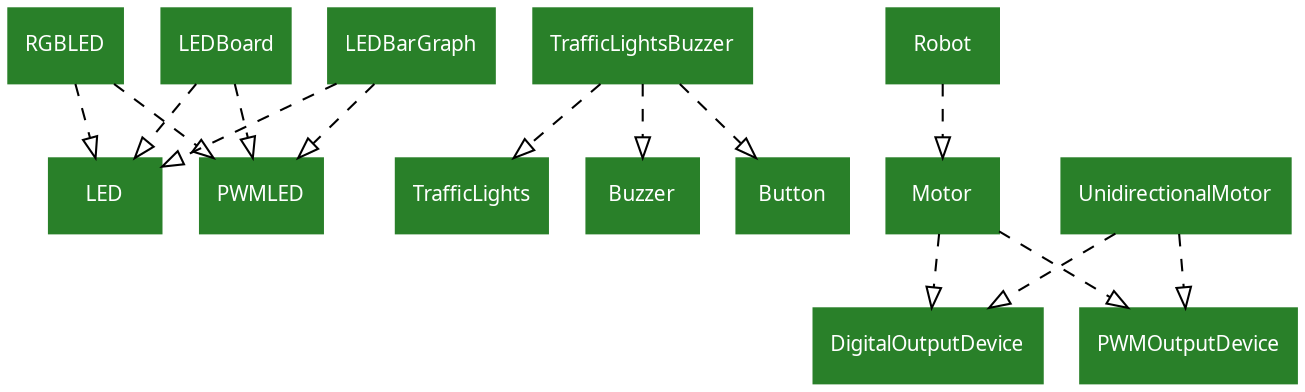 /* vim: set et sw=4 sts=4: */

digraph classes {
    graph [rankdir=TB];
    node [shape=rect, style=filled, color="#298029", fontname=Sans, fontcolor="#ffffff", fontsize=10];
    edge [arrowhead=onormal, style=dashed];

    RGBLED->LED;
    RGBLED->PWMLED;
    LEDBoard->LED;
    LEDBoard->PWMLED;
    LEDBarGraph->LED;
    LEDBarGraph->PWMLED;

    TrafficLightsBuzzer->TrafficLights;
    TrafficLightsBuzzer->Buzzer;
    TrafficLightsBuzzer->Button;

    Robot->Motor;
    Motor->DigitalOutputDevice;
    Motor->PWMOutputDevice;
    UnidirectionalMotor->DigitalOutputDevice;
    UnidirectionalMotor->PWMOutputDevice;
}
